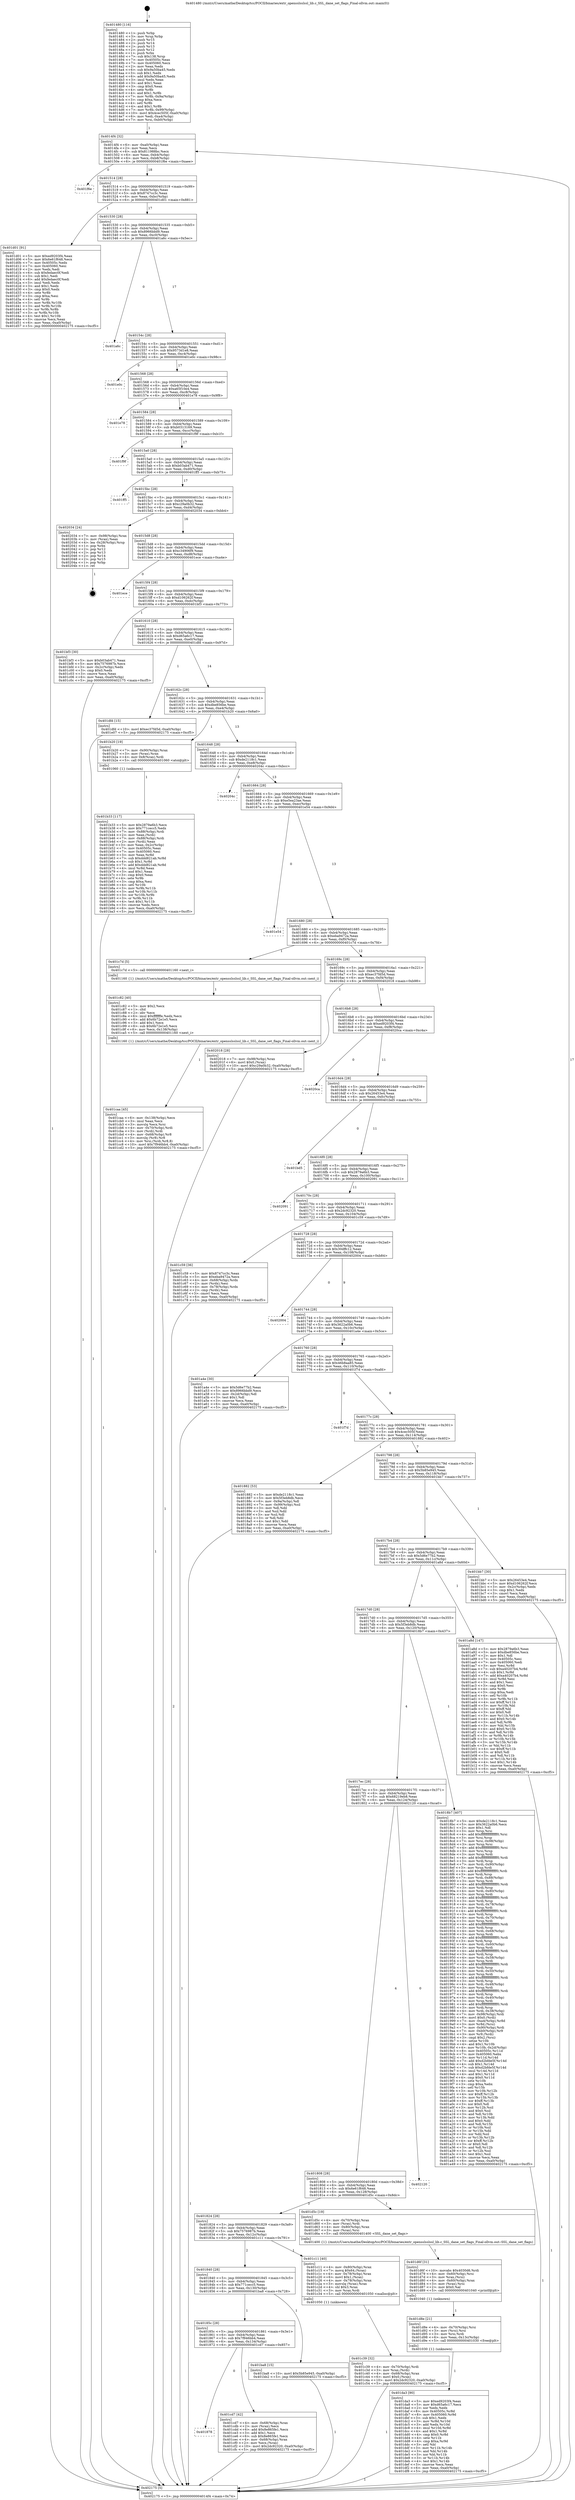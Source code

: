 digraph "0x401480" {
  label = "0x401480 (/mnt/c/Users/mathe/Desktop/tcc/POCII/binaries/extr_opensslsslssl_lib.c_SSL_dane_set_flags_Final-ollvm.out::main(0))"
  labelloc = "t"
  node[shape=record]

  Entry [label="",width=0.3,height=0.3,shape=circle,fillcolor=black,style=filled]
  "0x4014f4" [label="{
     0x4014f4 [32]\l
     | [instrs]\l
     &nbsp;&nbsp;0x4014f4 \<+6\>: mov -0xa0(%rbp),%eax\l
     &nbsp;&nbsp;0x4014fa \<+2\>: mov %eax,%ecx\l
     &nbsp;&nbsp;0x4014fc \<+6\>: sub $0x811988bc,%ecx\l
     &nbsp;&nbsp;0x401502 \<+6\>: mov %eax,-0xb4(%rbp)\l
     &nbsp;&nbsp;0x401508 \<+6\>: mov %ecx,-0xb8(%rbp)\l
     &nbsp;&nbsp;0x40150e \<+6\>: je 0000000000401f6e \<main+0xaee\>\l
  }"]
  "0x401f6e" [label="{
     0x401f6e\l
  }", style=dashed]
  "0x401514" [label="{
     0x401514 [28]\l
     | [instrs]\l
     &nbsp;&nbsp;0x401514 \<+5\>: jmp 0000000000401519 \<main+0x99\>\l
     &nbsp;&nbsp;0x401519 \<+6\>: mov -0xb4(%rbp),%eax\l
     &nbsp;&nbsp;0x40151f \<+5\>: sub $0x8747cc3c,%eax\l
     &nbsp;&nbsp;0x401524 \<+6\>: mov %eax,-0xbc(%rbp)\l
     &nbsp;&nbsp;0x40152a \<+6\>: je 0000000000401d01 \<main+0x881\>\l
  }"]
  Exit [label="",width=0.3,height=0.3,shape=circle,fillcolor=black,style=filled,peripheries=2]
  "0x401d01" [label="{
     0x401d01 [91]\l
     | [instrs]\l
     &nbsp;&nbsp;0x401d01 \<+5\>: mov $0xed9203f4,%eax\l
     &nbsp;&nbsp;0x401d06 \<+5\>: mov $0x6e61f648,%ecx\l
     &nbsp;&nbsp;0x401d0b \<+7\>: mov 0x40505c,%edx\l
     &nbsp;&nbsp;0x401d12 \<+7\>: mov 0x405060,%esi\l
     &nbsp;&nbsp;0x401d19 \<+2\>: mov %edx,%edi\l
     &nbsp;&nbsp;0x401d1b \<+6\>: sub $0xfedaec0f,%edi\l
     &nbsp;&nbsp;0x401d21 \<+3\>: sub $0x1,%edi\l
     &nbsp;&nbsp;0x401d24 \<+6\>: add $0xfedaec0f,%edi\l
     &nbsp;&nbsp;0x401d2a \<+3\>: imul %edi,%edx\l
     &nbsp;&nbsp;0x401d2d \<+3\>: and $0x1,%edx\l
     &nbsp;&nbsp;0x401d30 \<+3\>: cmp $0x0,%edx\l
     &nbsp;&nbsp;0x401d33 \<+4\>: sete %r8b\l
     &nbsp;&nbsp;0x401d37 \<+3\>: cmp $0xa,%esi\l
     &nbsp;&nbsp;0x401d3a \<+4\>: setl %r9b\l
     &nbsp;&nbsp;0x401d3e \<+3\>: mov %r8b,%r10b\l
     &nbsp;&nbsp;0x401d41 \<+3\>: and %r9b,%r10b\l
     &nbsp;&nbsp;0x401d44 \<+3\>: xor %r9b,%r8b\l
     &nbsp;&nbsp;0x401d47 \<+3\>: or %r8b,%r10b\l
     &nbsp;&nbsp;0x401d4a \<+4\>: test $0x1,%r10b\l
     &nbsp;&nbsp;0x401d4e \<+3\>: cmovne %ecx,%eax\l
     &nbsp;&nbsp;0x401d51 \<+6\>: mov %eax,-0xa0(%rbp)\l
     &nbsp;&nbsp;0x401d57 \<+5\>: jmp 0000000000402175 \<main+0xcf5\>\l
  }"]
  "0x401530" [label="{
     0x401530 [28]\l
     | [instrs]\l
     &nbsp;&nbsp;0x401530 \<+5\>: jmp 0000000000401535 \<main+0xb5\>\l
     &nbsp;&nbsp;0x401535 \<+6\>: mov -0xb4(%rbp),%eax\l
     &nbsp;&nbsp;0x40153b \<+5\>: sub $0x8966bbd9,%eax\l
     &nbsp;&nbsp;0x401540 \<+6\>: mov %eax,-0xc0(%rbp)\l
     &nbsp;&nbsp;0x401546 \<+6\>: je 0000000000401a6c \<main+0x5ec\>\l
  }"]
  "0x401da3" [label="{
     0x401da3 [90]\l
     | [instrs]\l
     &nbsp;&nbsp;0x401da3 \<+5\>: mov $0xed9203f4,%eax\l
     &nbsp;&nbsp;0x401da8 \<+5\>: mov $0xd65a6c17,%ecx\l
     &nbsp;&nbsp;0x401dad \<+2\>: xor %edx,%edx\l
     &nbsp;&nbsp;0x401daf \<+8\>: mov 0x40505c,%r8d\l
     &nbsp;&nbsp;0x401db7 \<+8\>: mov 0x405060,%r9d\l
     &nbsp;&nbsp;0x401dbf \<+3\>: sub $0x1,%edx\l
     &nbsp;&nbsp;0x401dc2 \<+3\>: mov %r8d,%r10d\l
     &nbsp;&nbsp;0x401dc5 \<+3\>: add %edx,%r10d\l
     &nbsp;&nbsp;0x401dc8 \<+4\>: imul %r10d,%r8d\l
     &nbsp;&nbsp;0x401dcc \<+4\>: and $0x1,%r8d\l
     &nbsp;&nbsp;0x401dd0 \<+4\>: cmp $0x0,%r8d\l
     &nbsp;&nbsp;0x401dd4 \<+4\>: sete %r11b\l
     &nbsp;&nbsp;0x401dd8 \<+4\>: cmp $0xa,%r9d\l
     &nbsp;&nbsp;0x401ddc \<+3\>: setl %bl\l
     &nbsp;&nbsp;0x401ddf \<+3\>: mov %r11b,%r14b\l
     &nbsp;&nbsp;0x401de2 \<+3\>: and %bl,%r14b\l
     &nbsp;&nbsp;0x401de5 \<+3\>: xor %bl,%r11b\l
     &nbsp;&nbsp;0x401de8 \<+3\>: or %r11b,%r14b\l
     &nbsp;&nbsp;0x401deb \<+4\>: test $0x1,%r14b\l
     &nbsp;&nbsp;0x401def \<+3\>: cmovne %ecx,%eax\l
     &nbsp;&nbsp;0x401df2 \<+6\>: mov %eax,-0xa0(%rbp)\l
     &nbsp;&nbsp;0x401df8 \<+5\>: jmp 0000000000402175 \<main+0xcf5\>\l
  }"]
  "0x401a6c" [label="{
     0x401a6c\l
  }", style=dashed]
  "0x40154c" [label="{
     0x40154c [28]\l
     | [instrs]\l
     &nbsp;&nbsp;0x40154c \<+5\>: jmp 0000000000401551 \<main+0xd1\>\l
     &nbsp;&nbsp;0x401551 \<+6\>: mov -0xb4(%rbp),%eax\l
     &nbsp;&nbsp;0x401557 \<+5\>: sub $0x9573d1e8,%eax\l
     &nbsp;&nbsp;0x40155c \<+6\>: mov %eax,-0xc4(%rbp)\l
     &nbsp;&nbsp;0x401562 \<+6\>: je 0000000000401e0c \<main+0x98c\>\l
  }"]
  "0x401d8e" [label="{
     0x401d8e [21]\l
     | [instrs]\l
     &nbsp;&nbsp;0x401d8e \<+4\>: mov -0x70(%rbp),%rsi\l
     &nbsp;&nbsp;0x401d92 \<+3\>: mov (%rsi),%rsi\l
     &nbsp;&nbsp;0x401d95 \<+3\>: mov %rsi,%rdi\l
     &nbsp;&nbsp;0x401d98 \<+6\>: mov %eax,-0x13c(%rbp)\l
     &nbsp;&nbsp;0x401d9e \<+5\>: call 0000000000401030 \<free@plt\>\l
     | [calls]\l
     &nbsp;&nbsp;0x401030 \{1\} (unknown)\l
  }"]
  "0x401e0c" [label="{
     0x401e0c\l
  }", style=dashed]
  "0x401568" [label="{
     0x401568 [28]\l
     | [instrs]\l
     &nbsp;&nbsp;0x401568 \<+5\>: jmp 000000000040156d \<main+0xed\>\l
     &nbsp;&nbsp;0x40156d \<+6\>: mov -0xb4(%rbp),%eax\l
     &nbsp;&nbsp;0x401573 \<+5\>: sub $0xa65f10e4,%eax\l
     &nbsp;&nbsp;0x401578 \<+6\>: mov %eax,-0xc8(%rbp)\l
     &nbsp;&nbsp;0x40157e \<+6\>: je 0000000000401e78 \<main+0x9f8\>\l
  }"]
  "0x401d6f" [label="{
     0x401d6f [31]\l
     | [instrs]\l
     &nbsp;&nbsp;0x401d6f \<+10\>: movabs $0x4030d6,%rdi\l
     &nbsp;&nbsp;0x401d79 \<+4\>: mov -0x60(%rbp),%rsi\l
     &nbsp;&nbsp;0x401d7d \<+3\>: mov %rax,(%rsi)\l
     &nbsp;&nbsp;0x401d80 \<+4\>: mov -0x60(%rbp),%rax\l
     &nbsp;&nbsp;0x401d84 \<+3\>: mov (%rax),%rsi\l
     &nbsp;&nbsp;0x401d87 \<+2\>: mov $0x0,%al\l
     &nbsp;&nbsp;0x401d89 \<+5\>: call 0000000000401040 \<printf@plt\>\l
     | [calls]\l
     &nbsp;&nbsp;0x401040 \{1\} (unknown)\l
  }"]
  "0x401e78" [label="{
     0x401e78\l
  }", style=dashed]
  "0x401584" [label="{
     0x401584 [28]\l
     | [instrs]\l
     &nbsp;&nbsp;0x401584 \<+5\>: jmp 0000000000401589 \<main+0x109\>\l
     &nbsp;&nbsp;0x401589 \<+6\>: mov -0xb4(%rbp),%eax\l
     &nbsp;&nbsp;0x40158f \<+5\>: sub $0xb0313169,%eax\l
     &nbsp;&nbsp;0x401594 \<+6\>: mov %eax,-0xcc(%rbp)\l
     &nbsp;&nbsp;0x40159a \<+6\>: je 0000000000401f9f \<main+0xb1f\>\l
  }"]
  "0x401878" [label="{
     0x401878\l
  }", style=dashed]
  "0x401f9f" [label="{
     0x401f9f\l
  }", style=dashed]
  "0x4015a0" [label="{
     0x4015a0 [28]\l
     | [instrs]\l
     &nbsp;&nbsp;0x4015a0 \<+5\>: jmp 00000000004015a5 \<main+0x125\>\l
     &nbsp;&nbsp;0x4015a5 \<+6\>: mov -0xb4(%rbp),%eax\l
     &nbsp;&nbsp;0x4015ab \<+5\>: sub $0xb03ab471,%eax\l
     &nbsp;&nbsp;0x4015b0 \<+6\>: mov %eax,-0xd0(%rbp)\l
     &nbsp;&nbsp;0x4015b6 \<+6\>: je 0000000000401ff5 \<main+0xb75\>\l
  }"]
  "0x401cd7" [label="{
     0x401cd7 [42]\l
     | [instrs]\l
     &nbsp;&nbsp;0x401cd7 \<+4\>: mov -0x68(%rbp),%rax\l
     &nbsp;&nbsp;0x401cdb \<+2\>: mov (%rax),%ecx\l
     &nbsp;&nbsp;0x401cdd \<+6\>: add $0x8e865fe1,%ecx\l
     &nbsp;&nbsp;0x401ce3 \<+3\>: add $0x1,%ecx\l
     &nbsp;&nbsp;0x401ce6 \<+6\>: sub $0x8e865fe1,%ecx\l
     &nbsp;&nbsp;0x401cec \<+4\>: mov -0x68(%rbp),%rax\l
     &nbsp;&nbsp;0x401cf0 \<+2\>: mov %ecx,(%rax)\l
     &nbsp;&nbsp;0x401cf2 \<+10\>: movl $0x2dc92320,-0xa0(%rbp)\l
     &nbsp;&nbsp;0x401cfc \<+5\>: jmp 0000000000402175 \<main+0xcf5\>\l
  }"]
  "0x401ff5" [label="{
     0x401ff5\l
  }", style=dashed]
  "0x4015bc" [label="{
     0x4015bc [28]\l
     | [instrs]\l
     &nbsp;&nbsp;0x4015bc \<+5\>: jmp 00000000004015c1 \<main+0x141\>\l
     &nbsp;&nbsp;0x4015c1 \<+6\>: mov -0xb4(%rbp),%eax\l
     &nbsp;&nbsp;0x4015c7 \<+5\>: sub $0xc29a0b32,%eax\l
     &nbsp;&nbsp;0x4015cc \<+6\>: mov %eax,-0xd4(%rbp)\l
     &nbsp;&nbsp;0x4015d2 \<+6\>: je 0000000000402034 \<main+0xbb4\>\l
  }"]
  "0x401caa" [label="{
     0x401caa [45]\l
     | [instrs]\l
     &nbsp;&nbsp;0x401caa \<+6\>: mov -0x138(%rbp),%ecx\l
     &nbsp;&nbsp;0x401cb0 \<+3\>: imul %eax,%ecx\l
     &nbsp;&nbsp;0x401cb3 \<+3\>: movslq %ecx,%rsi\l
     &nbsp;&nbsp;0x401cb6 \<+4\>: mov -0x70(%rbp),%rdi\l
     &nbsp;&nbsp;0x401cba \<+3\>: mov (%rdi),%rdi\l
     &nbsp;&nbsp;0x401cbd \<+4\>: mov -0x68(%rbp),%r8\l
     &nbsp;&nbsp;0x401cc1 \<+3\>: movslq (%r8),%r8\l
     &nbsp;&nbsp;0x401cc4 \<+4\>: mov %rsi,(%rdi,%r8,8)\l
     &nbsp;&nbsp;0x401cc8 \<+10\>: movl $0x7f946bb4,-0xa0(%rbp)\l
     &nbsp;&nbsp;0x401cd2 \<+5\>: jmp 0000000000402175 \<main+0xcf5\>\l
  }"]
  "0x402034" [label="{
     0x402034 [24]\l
     | [instrs]\l
     &nbsp;&nbsp;0x402034 \<+7\>: mov -0x98(%rbp),%rax\l
     &nbsp;&nbsp;0x40203b \<+2\>: mov (%rax),%eax\l
     &nbsp;&nbsp;0x40203d \<+4\>: lea -0x28(%rbp),%rsp\l
     &nbsp;&nbsp;0x402041 \<+1\>: pop %rbx\l
     &nbsp;&nbsp;0x402042 \<+2\>: pop %r12\l
     &nbsp;&nbsp;0x402044 \<+2\>: pop %r13\l
     &nbsp;&nbsp;0x402046 \<+2\>: pop %r14\l
     &nbsp;&nbsp;0x402048 \<+2\>: pop %r15\l
     &nbsp;&nbsp;0x40204a \<+1\>: pop %rbp\l
     &nbsp;&nbsp;0x40204b \<+1\>: ret\l
  }"]
  "0x4015d8" [label="{
     0x4015d8 [28]\l
     | [instrs]\l
     &nbsp;&nbsp;0x4015d8 \<+5\>: jmp 00000000004015dd \<main+0x15d\>\l
     &nbsp;&nbsp;0x4015dd \<+6\>: mov -0xb4(%rbp),%eax\l
     &nbsp;&nbsp;0x4015e3 \<+5\>: sub $0xc34906f9,%eax\l
     &nbsp;&nbsp;0x4015e8 \<+6\>: mov %eax,-0xd8(%rbp)\l
     &nbsp;&nbsp;0x4015ee \<+6\>: je 0000000000401ece \<main+0xa4e\>\l
  }"]
  "0x401c82" [label="{
     0x401c82 [40]\l
     | [instrs]\l
     &nbsp;&nbsp;0x401c82 \<+5\>: mov $0x2,%ecx\l
     &nbsp;&nbsp;0x401c87 \<+1\>: cltd\l
     &nbsp;&nbsp;0x401c88 \<+2\>: idiv %ecx\l
     &nbsp;&nbsp;0x401c8a \<+6\>: imul $0xfffffffe,%edx,%ecx\l
     &nbsp;&nbsp;0x401c90 \<+6\>: add $0x6b72e1e5,%ecx\l
     &nbsp;&nbsp;0x401c96 \<+3\>: add $0x1,%ecx\l
     &nbsp;&nbsp;0x401c99 \<+6\>: sub $0x6b72e1e5,%ecx\l
     &nbsp;&nbsp;0x401c9f \<+6\>: mov %ecx,-0x138(%rbp)\l
     &nbsp;&nbsp;0x401ca5 \<+5\>: call 0000000000401160 \<next_i\>\l
     | [calls]\l
     &nbsp;&nbsp;0x401160 \{1\} (/mnt/c/Users/mathe/Desktop/tcc/POCII/binaries/extr_opensslsslssl_lib.c_SSL_dane_set_flags_Final-ollvm.out::next_i)\l
  }"]
  "0x401ece" [label="{
     0x401ece\l
  }", style=dashed]
  "0x4015f4" [label="{
     0x4015f4 [28]\l
     | [instrs]\l
     &nbsp;&nbsp;0x4015f4 \<+5\>: jmp 00000000004015f9 \<main+0x179\>\l
     &nbsp;&nbsp;0x4015f9 \<+6\>: mov -0xb4(%rbp),%eax\l
     &nbsp;&nbsp;0x4015ff \<+5\>: sub $0xd106262f,%eax\l
     &nbsp;&nbsp;0x401604 \<+6\>: mov %eax,-0xdc(%rbp)\l
     &nbsp;&nbsp;0x40160a \<+6\>: je 0000000000401bf3 \<main+0x773\>\l
  }"]
  "0x401c39" [label="{
     0x401c39 [32]\l
     | [instrs]\l
     &nbsp;&nbsp;0x401c39 \<+4\>: mov -0x70(%rbp),%rdi\l
     &nbsp;&nbsp;0x401c3d \<+3\>: mov %rax,(%rdi)\l
     &nbsp;&nbsp;0x401c40 \<+4\>: mov -0x68(%rbp),%rax\l
     &nbsp;&nbsp;0x401c44 \<+6\>: movl $0x0,(%rax)\l
     &nbsp;&nbsp;0x401c4a \<+10\>: movl $0x2dc92320,-0xa0(%rbp)\l
     &nbsp;&nbsp;0x401c54 \<+5\>: jmp 0000000000402175 \<main+0xcf5\>\l
  }"]
  "0x401bf3" [label="{
     0x401bf3 [30]\l
     | [instrs]\l
     &nbsp;&nbsp;0x401bf3 \<+5\>: mov $0xb03ab471,%eax\l
     &nbsp;&nbsp;0x401bf8 \<+5\>: mov $0x7576987b,%ecx\l
     &nbsp;&nbsp;0x401bfd \<+3\>: mov -0x2c(%rbp),%edx\l
     &nbsp;&nbsp;0x401c00 \<+3\>: cmp $0x0,%edx\l
     &nbsp;&nbsp;0x401c03 \<+3\>: cmove %ecx,%eax\l
     &nbsp;&nbsp;0x401c06 \<+6\>: mov %eax,-0xa0(%rbp)\l
     &nbsp;&nbsp;0x401c0c \<+5\>: jmp 0000000000402175 \<main+0xcf5\>\l
  }"]
  "0x401610" [label="{
     0x401610 [28]\l
     | [instrs]\l
     &nbsp;&nbsp;0x401610 \<+5\>: jmp 0000000000401615 \<main+0x195\>\l
     &nbsp;&nbsp;0x401615 \<+6\>: mov -0xb4(%rbp),%eax\l
     &nbsp;&nbsp;0x40161b \<+5\>: sub $0xd65a6c17,%eax\l
     &nbsp;&nbsp;0x401620 \<+6\>: mov %eax,-0xe0(%rbp)\l
     &nbsp;&nbsp;0x401626 \<+6\>: je 0000000000401dfd \<main+0x97d\>\l
  }"]
  "0x40185c" [label="{
     0x40185c [28]\l
     | [instrs]\l
     &nbsp;&nbsp;0x40185c \<+5\>: jmp 0000000000401861 \<main+0x3e1\>\l
     &nbsp;&nbsp;0x401861 \<+6\>: mov -0xb4(%rbp),%eax\l
     &nbsp;&nbsp;0x401867 \<+5\>: sub $0x7f946bb4,%eax\l
     &nbsp;&nbsp;0x40186c \<+6\>: mov %eax,-0x134(%rbp)\l
     &nbsp;&nbsp;0x401872 \<+6\>: je 0000000000401cd7 \<main+0x857\>\l
  }"]
  "0x401dfd" [label="{
     0x401dfd [15]\l
     | [instrs]\l
     &nbsp;&nbsp;0x401dfd \<+10\>: movl $0xec37fd5d,-0xa0(%rbp)\l
     &nbsp;&nbsp;0x401e07 \<+5\>: jmp 0000000000402175 \<main+0xcf5\>\l
  }"]
  "0x40162c" [label="{
     0x40162c [28]\l
     | [instrs]\l
     &nbsp;&nbsp;0x40162c \<+5\>: jmp 0000000000401631 \<main+0x1b1\>\l
     &nbsp;&nbsp;0x401631 \<+6\>: mov -0xb4(%rbp),%eax\l
     &nbsp;&nbsp;0x401637 \<+5\>: sub $0xdbe856be,%eax\l
     &nbsp;&nbsp;0x40163c \<+6\>: mov %eax,-0xe4(%rbp)\l
     &nbsp;&nbsp;0x401642 \<+6\>: je 0000000000401b20 \<main+0x6a0\>\l
  }"]
  "0x401ba8" [label="{
     0x401ba8 [15]\l
     | [instrs]\l
     &nbsp;&nbsp;0x401ba8 \<+10\>: movl $0x5b85e945,-0xa0(%rbp)\l
     &nbsp;&nbsp;0x401bb2 \<+5\>: jmp 0000000000402175 \<main+0xcf5\>\l
  }"]
  "0x401b20" [label="{
     0x401b20 [19]\l
     | [instrs]\l
     &nbsp;&nbsp;0x401b20 \<+7\>: mov -0x90(%rbp),%rax\l
     &nbsp;&nbsp;0x401b27 \<+3\>: mov (%rax),%rax\l
     &nbsp;&nbsp;0x401b2a \<+4\>: mov 0x8(%rax),%rdi\l
     &nbsp;&nbsp;0x401b2e \<+5\>: call 0000000000401060 \<atoi@plt\>\l
     | [calls]\l
     &nbsp;&nbsp;0x401060 \{1\} (unknown)\l
  }"]
  "0x401648" [label="{
     0x401648 [28]\l
     | [instrs]\l
     &nbsp;&nbsp;0x401648 \<+5\>: jmp 000000000040164d \<main+0x1cd\>\l
     &nbsp;&nbsp;0x40164d \<+6\>: mov -0xb4(%rbp),%eax\l
     &nbsp;&nbsp;0x401653 \<+5\>: sub $0xde2118c1,%eax\l
     &nbsp;&nbsp;0x401658 \<+6\>: mov %eax,-0xe8(%rbp)\l
     &nbsp;&nbsp;0x40165e \<+6\>: je 000000000040204c \<main+0xbcc\>\l
  }"]
  "0x401840" [label="{
     0x401840 [28]\l
     | [instrs]\l
     &nbsp;&nbsp;0x401840 \<+5\>: jmp 0000000000401845 \<main+0x3c5\>\l
     &nbsp;&nbsp;0x401845 \<+6\>: mov -0xb4(%rbp),%eax\l
     &nbsp;&nbsp;0x40184b \<+5\>: sub $0x771cecc5,%eax\l
     &nbsp;&nbsp;0x401850 \<+6\>: mov %eax,-0x130(%rbp)\l
     &nbsp;&nbsp;0x401856 \<+6\>: je 0000000000401ba8 \<main+0x728\>\l
  }"]
  "0x40204c" [label="{
     0x40204c\l
  }", style=dashed]
  "0x401664" [label="{
     0x401664 [28]\l
     | [instrs]\l
     &nbsp;&nbsp;0x401664 \<+5\>: jmp 0000000000401669 \<main+0x1e9\>\l
     &nbsp;&nbsp;0x401669 \<+6\>: mov -0xb4(%rbp),%eax\l
     &nbsp;&nbsp;0x40166f \<+5\>: sub $0xe5ea23ae,%eax\l
     &nbsp;&nbsp;0x401674 \<+6\>: mov %eax,-0xec(%rbp)\l
     &nbsp;&nbsp;0x40167a \<+6\>: je 0000000000401e54 \<main+0x9d4\>\l
  }"]
  "0x401c11" [label="{
     0x401c11 [40]\l
     | [instrs]\l
     &nbsp;&nbsp;0x401c11 \<+4\>: mov -0x80(%rbp),%rax\l
     &nbsp;&nbsp;0x401c15 \<+7\>: movq $0x64,(%rax)\l
     &nbsp;&nbsp;0x401c1c \<+4\>: mov -0x78(%rbp),%rax\l
     &nbsp;&nbsp;0x401c20 \<+6\>: movl $0x1,(%rax)\l
     &nbsp;&nbsp;0x401c26 \<+4\>: mov -0x78(%rbp),%rax\l
     &nbsp;&nbsp;0x401c2a \<+3\>: movslq (%rax),%rax\l
     &nbsp;&nbsp;0x401c2d \<+4\>: shl $0x3,%rax\l
     &nbsp;&nbsp;0x401c31 \<+3\>: mov %rax,%rdi\l
     &nbsp;&nbsp;0x401c34 \<+5\>: call 0000000000401050 \<malloc@plt\>\l
     | [calls]\l
     &nbsp;&nbsp;0x401050 \{1\} (unknown)\l
  }"]
  "0x401e54" [label="{
     0x401e54\l
  }", style=dashed]
  "0x401680" [label="{
     0x401680 [28]\l
     | [instrs]\l
     &nbsp;&nbsp;0x401680 \<+5\>: jmp 0000000000401685 \<main+0x205\>\l
     &nbsp;&nbsp;0x401685 \<+6\>: mov -0xb4(%rbp),%eax\l
     &nbsp;&nbsp;0x40168b \<+5\>: sub $0xeba9472a,%eax\l
     &nbsp;&nbsp;0x401690 \<+6\>: mov %eax,-0xf0(%rbp)\l
     &nbsp;&nbsp;0x401696 \<+6\>: je 0000000000401c7d \<main+0x7fd\>\l
  }"]
  "0x401824" [label="{
     0x401824 [28]\l
     | [instrs]\l
     &nbsp;&nbsp;0x401824 \<+5\>: jmp 0000000000401829 \<main+0x3a9\>\l
     &nbsp;&nbsp;0x401829 \<+6\>: mov -0xb4(%rbp),%eax\l
     &nbsp;&nbsp;0x40182f \<+5\>: sub $0x7576987b,%eax\l
     &nbsp;&nbsp;0x401834 \<+6\>: mov %eax,-0x12c(%rbp)\l
     &nbsp;&nbsp;0x40183a \<+6\>: je 0000000000401c11 \<main+0x791\>\l
  }"]
  "0x401c7d" [label="{
     0x401c7d [5]\l
     | [instrs]\l
     &nbsp;&nbsp;0x401c7d \<+5\>: call 0000000000401160 \<next_i\>\l
     | [calls]\l
     &nbsp;&nbsp;0x401160 \{1\} (/mnt/c/Users/mathe/Desktop/tcc/POCII/binaries/extr_opensslsslssl_lib.c_SSL_dane_set_flags_Final-ollvm.out::next_i)\l
  }"]
  "0x40169c" [label="{
     0x40169c [28]\l
     | [instrs]\l
     &nbsp;&nbsp;0x40169c \<+5\>: jmp 00000000004016a1 \<main+0x221\>\l
     &nbsp;&nbsp;0x4016a1 \<+6\>: mov -0xb4(%rbp),%eax\l
     &nbsp;&nbsp;0x4016a7 \<+5\>: sub $0xec37fd5d,%eax\l
     &nbsp;&nbsp;0x4016ac \<+6\>: mov %eax,-0xf4(%rbp)\l
     &nbsp;&nbsp;0x4016b2 \<+6\>: je 0000000000402018 \<main+0xb98\>\l
  }"]
  "0x401d5c" [label="{
     0x401d5c [19]\l
     | [instrs]\l
     &nbsp;&nbsp;0x401d5c \<+4\>: mov -0x70(%rbp),%rax\l
     &nbsp;&nbsp;0x401d60 \<+3\>: mov (%rax),%rdi\l
     &nbsp;&nbsp;0x401d63 \<+4\>: mov -0x80(%rbp),%rax\l
     &nbsp;&nbsp;0x401d67 \<+3\>: mov (%rax),%rsi\l
     &nbsp;&nbsp;0x401d6a \<+5\>: call 0000000000401400 \<SSL_dane_set_flags\>\l
     | [calls]\l
     &nbsp;&nbsp;0x401400 \{1\} (/mnt/c/Users/mathe/Desktop/tcc/POCII/binaries/extr_opensslsslssl_lib.c_SSL_dane_set_flags_Final-ollvm.out::SSL_dane_set_flags)\l
  }"]
  "0x402018" [label="{
     0x402018 [28]\l
     | [instrs]\l
     &nbsp;&nbsp;0x402018 \<+7\>: mov -0x98(%rbp),%rax\l
     &nbsp;&nbsp;0x40201f \<+6\>: movl $0x0,(%rax)\l
     &nbsp;&nbsp;0x402025 \<+10\>: movl $0xc29a0b32,-0xa0(%rbp)\l
     &nbsp;&nbsp;0x40202f \<+5\>: jmp 0000000000402175 \<main+0xcf5\>\l
  }"]
  "0x4016b8" [label="{
     0x4016b8 [28]\l
     | [instrs]\l
     &nbsp;&nbsp;0x4016b8 \<+5\>: jmp 00000000004016bd \<main+0x23d\>\l
     &nbsp;&nbsp;0x4016bd \<+6\>: mov -0xb4(%rbp),%eax\l
     &nbsp;&nbsp;0x4016c3 \<+5\>: sub $0xed9203f4,%eax\l
     &nbsp;&nbsp;0x4016c8 \<+6\>: mov %eax,-0xf8(%rbp)\l
     &nbsp;&nbsp;0x4016ce \<+6\>: je 00000000004020ca \<main+0xc4a\>\l
  }"]
  "0x401808" [label="{
     0x401808 [28]\l
     | [instrs]\l
     &nbsp;&nbsp;0x401808 \<+5\>: jmp 000000000040180d \<main+0x38d\>\l
     &nbsp;&nbsp;0x40180d \<+6\>: mov -0xb4(%rbp),%eax\l
     &nbsp;&nbsp;0x401813 \<+5\>: sub $0x6e61f648,%eax\l
     &nbsp;&nbsp;0x401818 \<+6\>: mov %eax,-0x128(%rbp)\l
     &nbsp;&nbsp;0x40181e \<+6\>: je 0000000000401d5c \<main+0x8dc\>\l
  }"]
  "0x4020ca" [label="{
     0x4020ca\l
  }", style=dashed]
  "0x4016d4" [label="{
     0x4016d4 [28]\l
     | [instrs]\l
     &nbsp;&nbsp;0x4016d4 \<+5\>: jmp 00000000004016d9 \<main+0x259\>\l
     &nbsp;&nbsp;0x4016d9 \<+6\>: mov -0xb4(%rbp),%eax\l
     &nbsp;&nbsp;0x4016df \<+5\>: sub $0x26453e4,%eax\l
     &nbsp;&nbsp;0x4016e4 \<+6\>: mov %eax,-0xfc(%rbp)\l
     &nbsp;&nbsp;0x4016ea \<+6\>: je 0000000000401bd5 \<main+0x755\>\l
  }"]
  "0x402120" [label="{
     0x402120\l
  }", style=dashed]
  "0x401bd5" [label="{
     0x401bd5\l
  }", style=dashed]
  "0x4016f0" [label="{
     0x4016f0 [28]\l
     | [instrs]\l
     &nbsp;&nbsp;0x4016f0 \<+5\>: jmp 00000000004016f5 \<main+0x275\>\l
     &nbsp;&nbsp;0x4016f5 \<+6\>: mov -0xb4(%rbp),%eax\l
     &nbsp;&nbsp;0x4016fb \<+5\>: sub $0x2879a6b3,%eax\l
     &nbsp;&nbsp;0x401700 \<+6\>: mov %eax,-0x100(%rbp)\l
     &nbsp;&nbsp;0x401706 \<+6\>: je 0000000000402091 \<main+0xc11\>\l
  }"]
  "0x401b33" [label="{
     0x401b33 [117]\l
     | [instrs]\l
     &nbsp;&nbsp;0x401b33 \<+5\>: mov $0x2879a6b3,%ecx\l
     &nbsp;&nbsp;0x401b38 \<+5\>: mov $0x771cecc5,%edx\l
     &nbsp;&nbsp;0x401b3d \<+7\>: mov -0x88(%rbp),%rdi\l
     &nbsp;&nbsp;0x401b44 \<+2\>: mov %eax,(%rdi)\l
     &nbsp;&nbsp;0x401b46 \<+7\>: mov -0x88(%rbp),%rdi\l
     &nbsp;&nbsp;0x401b4d \<+2\>: mov (%rdi),%eax\l
     &nbsp;&nbsp;0x401b4f \<+3\>: mov %eax,-0x2c(%rbp)\l
     &nbsp;&nbsp;0x401b52 \<+7\>: mov 0x40505c,%eax\l
     &nbsp;&nbsp;0x401b59 \<+7\>: mov 0x405060,%esi\l
     &nbsp;&nbsp;0x401b60 \<+3\>: mov %eax,%r8d\l
     &nbsp;&nbsp;0x401b63 \<+7\>: sub $0xddd821ab,%r8d\l
     &nbsp;&nbsp;0x401b6a \<+4\>: sub $0x1,%r8d\l
     &nbsp;&nbsp;0x401b6e \<+7\>: add $0xddd821ab,%r8d\l
     &nbsp;&nbsp;0x401b75 \<+4\>: imul %r8d,%eax\l
     &nbsp;&nbsp;0x401b79 \<+3\>: and $0x1,%eax\l
     &nbsp;&nbsp;0x401b7c \<+3\>: cmp $0x0,%eax\l
     &nbsp;&nbsp;0x401b7f \<+4\>: sete %r9b\l
     &nbsp;&nbsp;0x401b83 \<+3\>: cmp $0xa,%esi\l
     &nbsp;&nbsp;0x401b86 \<+4\>: setl %r10b\l
     &nbsp;&nbsp;0x401b8a \<+3\>: mov %r9b,%r11b\l
     &nbsp;&nbsp;0x401b8d \<+3\>: and %r10b,%r11b\l
     &nbsp;&nbsp;0x401b90 \<+3\>: xor %r10b,%r9b\l
     &nbsp;&nbsp;0x401b93 \<+3\>: or %r9b,%r11b\l
     &nbsp;&nbsp;0x401b96 \<+4\>: test $0x1,%r11b\l
     &nbsp;&nbsp;0x401b9a \<+3\>: cmovne %edx,%ecx\l
     &nbsp;&nbsp;0x401b9d \<+6\>: mov %ecx,-0xa0(%rbp)\l
     &nbsp;&nbsp;0x401ba3 \<+5\>: jmp 0000000000402175 \<main+0xcf5\>\l
  }"]
  "0x402091" [label="{
     0x402091\l
  }", style=dashed]
  "0x40170c" [label="{
     0x40170c [28]\l
     | [instrs]\l
     &nbsp;&nbsp;0x40170c \<+5\>: jmp 0000000000401711 \<main+0x291\>\l
     &nbsp;&nbsp;0x401711 \<+6\>: mov -0xb4(%rbp),%eax\l
     &nbsp;&nbsp;0x401717 \<+5\>: sub $0x2dc92320,%eax\l
     &nbsp;&nbsp;0x40171c \<+6\>: mov %eax,-0x104(%rbp)\l
     &nbsp;&nbsp;0x401722 \<+6\>: je 0000000000401c59 \<main+0x7d9\>\l
  }"]
  "0x4017ec" [label="{
     0x4017ec [28]\l
     | [instrs]\l
     &nbsp;&nbsp;0x4017ec \<+5\>: jmp 00000000004017f1 \<main+0x371\>\l
     &nbsp;&nbsp;0x4017f1 \<+6\>: mov -0xb4(%rbp),%eax\l
     &nbsp;&nbsp;0x4017f7 \<+5\>: sub $0x68219eb8,%eax\l
     &nbsp;&nbsp;0x4017fc \<+6\>: mov %eax,-0x124(%rbp)\l
     &nbsp;&nbsp;0x401802 \<+6\>: je 0000000000402120 \<main+0xca0\>\l
  }"]
  "0x401c59" [label="{
     0x401c59 [36]\l
     | [instrs]\l
     &nbsp;&nbsp;0x401c59 \<+5\>: mov $0x8747cc3c,%eax\l
     &nbsp;&nbsp;0x401c5e \<+5\>: mov $0xeba9472a,%ecx\l
     &nbsp;&nbsp;0x401c63 \<+4\>: mov -0x68(%rbp),%rdx\l
     &nbsp;&nbsp;0x401c67 \<+2\>: mov (%rdx),%esi\l
     &nbsp;&nbsp;0x401c69 \<+4\>: mov -0x78(%rbp),%rdx\l
     &nbsp;&nbsp;0x401c6d \<+2\>: cmp (%rdx),%esi\l
     &nbsp;&nbsp;0x401c6f \<+3\>: cmovl %ecx,%eax\l
     &nbsp;&nbsp;0x401c72 \<+6\>: mov %eax,-0xa0(%rbp)\l
     &nbsp;&nbsp;0x401c78 \<+5\>: jmp 0000000000402175 \<main+0xcf5\>\l
  }"]
  "0x401728" [label="{
     0x401728 [28]\l
     | [instrs]\l
     &nbsp;&nbsp;0x401728 \<+5\>: jmp 000000000040172d \<main+0x2ad\>\l
     &nbsp;&nbsp;0x40172d \<+6\>: mov -0xb4(%rbp),%eax\l
     &nbsp;&nbsp;0x401733 \<+5\>: sub $0x30dffc12,%eax\l
     &nbsp;&nbsp;0x401738 \<+6\>: mov %eax,-0x108(%rbp)\l
     &nbsp;&nbsp;0x40173e \<+6\>: je 0000000000402004 \<main+0xb84\>\l
  }"]
  "0x4018b7" [label="{
     0x4018b7 [407]\l
     | [instrs]\l
     &nbsp;&nbsp;0x4018b7 \<+5\>: mov $0xde2118c1,%eax\l
     &nbsp;&nbsp;0x4018bc \<+5\>: mov $0x3622a0b6,%ecx\l
     &nbsp;&nbsp;0x4018c1 \<+2\>: mov $0x1,%dl\l
     &nbsp;&nbsp;0x4018c3 \<+3\>: mov %rsp,%rsi\l
     &nbsp;&nbsp;0x4018c6 \<+4\>: add $0xfffffffffffffff0,%rsi\l
     &nbsp;&nbsp;0x4018ca \<+3\>: mov %rsi,%rsp\l
     &nbsp;&nbsp;0x4018cd \<+7\>: mov %rsi,-0x98(%rbp)\l
     &nbsp;&nbsp;0x4018d4 \<+3\>: mov %rsp,%rsi\l
     &nbsp;&nbsp;0x4018d7 \<+4\>: add $0xfffffffffffffff0,%rsi\l
     &nbsp;&nbsp;0x4018db \<+3\>: mov %rsi,%rsp\l
     &nbsp;&nbsp;0x4018de \<+3\>: mov %rsp,%rdi\l
     &nbsp;&nbsp;0x4018e1 \<+4\>: add $0xfffffffffffffff0,%rdi\l
     &nbsp;&nbsp;0x4018e5 \<+3\>: mov %rdi,%rsp\l
     &nbsp;&nbsp;0x4018e8 \<+7\>: mov %rdi,-0x90(%rbp)\l
     &nbsp;&nbsp;0x4018ef \<+3\>: mov %rsp,%rdi\l
     &nbsp;&nbsp;0x4018f2 \<+4\>: add $0xfffffffffffffff0,%rdi\l
     &nbsp;&nbsp;0x4018f6 \<+3\>: mov %rdi,%rsp\l
     &nbsp;&nbsp;0x4018f9 \<+7\>: mov %rdi,-0x88(%rbp)\l
     &nbsp;&nbsp;0x401900 \<+3\>: mov %rsp,%rdi\l
     &nbsp;&nbsp;0x401903 \<+4\>: add $0xfffffffffffffff0,%rdi\l
     &nbsp;&nbsp;0x401907 \<+3\>: mov %rdi,%rsp\l
     &nbsp;&nbsp;0x40190a \<+4\>: mov %rdi,-0x80(%rbp)\l
     &nbsp;&nbsp;0x40190e \<+3\>: mov %rsp,%rdi\l
     &nbsp;&nbsp;0x401911 \<+4\>: add $0xfffffffffffffff0,%rdi\l
     &nbsp;&nbsp;0x401915 \<+3\>: mov %rdi,%rsp\l
     &nbsp;&nbsp;0x401918 \<+4\>: mov %rdi,-0x78(%rbp)\l
     &nbsp;&nbsp;0x40191c \<+3\>: mov %rsp,%rdi\l
     &nbsp;&nbsp;0x40191f \<+4\>: add $0xfffffffffffffff0,%rdi\l
     &nbsp;&nbsp;0x401923 \<+3\>: mov %rdi,%rsp\l
     &nbsp;&nbsp;0x401926 \<+4\>: mov %rdi,-0x70(%rbp)\l
     &nbsp;&nbsp;0x40192a \<+3\>: mov %rsp,%rdi\l
     &nbsp;&nbsp;0x40192d \<+4\>: add $0xfffffffffffffff0,%rdi\l
     &nbsp;&nbsp;0x401931 \<+3\>: mov %rdi,%rsp\l
     &nbsp;&nbsp;0x401934 \<+4\>: mov %rdi,-0x68(%rbp)\l
     &nbsp;&nbsp;0x401938 \<+3\>: mov %rsp,%rdi\l
     &nbsp;&nbsp;0x40193b \<+4\>: add $0xfffffffffffffff0,%rdi\l
     &nbsp;&nbsp;0x40193f \<+3\>: mov %rdi,%rsp\l
     &nbsp;&nbsp;0x401942 \<+4\>: mov %rdi,-0x60(%rbp)\l
     &nbsp;&nbsp;0x401946 \<+3\>: mov %rsp,%rdi\l
     &nbsp;&nbsp;0x401949 \<+4\>: add $0xfffffffffffffff0,%rdi\l
     &nbsp;&nbsp;0x40194d \<+3\>: mov %rdi,%rsp\l
     &nbsp;&nbsp;0x401950 \<+4\>: mov %rdi,-0x58(%rbp)\l
     &nbsp;&nbsp;0x401954 \<+3\>: mov %rsp,%rdi\l
     &nbsp;&nbsp;0x401957 \<+4\>: add $0xfffffffffffffff0,%rdi\l
     &nbsp;&nbsp;0x40195b \<+3\>: mov %rdi,%rsp\l
     &nbsp;&nbsp;0x40195e \<+4\>: mov %rdi,-0x50(%rbp)\l
     &nbsp;&nbsp;0x401962 \<+3\>: mov %rsp,%rdi\l
     &nbsp;&nbsp;0x401965 \<+4\>: add $0xfffffffffffffff0,%rdi\l
     &nbsp;&nbsp;0x401969 \<+3\>: mov %rdi,%rsp\l
     &nbsp;&nbsp;0x40196c \<+4\>: mov %rdi,-0x48(%rbp)\l
     &nbsp;&nbsp;0x401970 \<+3\>: mov %rsp,%rdi\l
     &nbsp;&nbsp;0x401973 \<+4\>: add $0xfffffffffffffff0,%rdi\l
     &nbsp;&nbsp;0x401977 \<+3\>: mov %rdi,%rsp\l
     &nbsp;&nbsp;0x40197a \<+4\>: mov %rdi,-0x40(%rbp)\l
     &nbsp;&nbsp;0x40197e \<+3\>: mov %rsp,%rdi\l
     &nbsp;&nbsp;0x401981 \<+4\>: add $0xfffffffffffffff0,%rdi\l
     &nbsp;&nbsp;0x401985 \<+3\>: mov %rdi,%rsp\l
     &nbsp;&nbsp;0x401988 \<+4\>: mov %rdi,-0x38(%rbp)\l
     &nbsp;&nbsp;0x40198c \<+7\>: mov -0x98(%rbp),%rdi\l
     &nbsp;&nbsp;0x401993 \<+6\>: movl $0x0,(%rdi)\l
     &nbsp;&nbsp;0x401999 \<+7\>: mov -0xa4(%rbp),%r8d\l
     &nbsp;&nbsp;0x4019a0 \<+3\>: mov %r8d,(%rsi)\l
     &nbsp;&nbsp;0x4019a3 \<+7\>: mov -0x90(%rbp),%rdi\l
     &nbsp;&nbsp;0x4019aa \<+7\>: mov -0xb0(%rbp),%r9\l
     &nbsp;&nbsp;0x4019b1 \<+3\>: mov %r9,(%rdi)\l
     &nbsp;&nbsp;0x4019b4 \<+3\>: cmpl $0x2,(%rsi)\l
     &nbsp;&nbsp;0x4019b7 \<+4\>: setne %r10b\l
     &nbsp;&nbsp;0x4019bb \<+4\>: and $0x1,%r10b\l
     &nbsp;&nbsp;0x4019bf \<+4\>: mov %r10b,-0x2d(%rbp)\l
     &nbsp;&nbsp;0x4019c3 \<+8\>: mov 0x40505c,%r11d\l
     &nbsp;&nbsp;0x4019cb \<+7\>: mov 0x405060,%ebx\l
     &nbsp;&nbsp;0x4019d2 \<+3\>: mov %r11d,%r14d\l
     &nbsp;&nbsp;0x4019d5 \<+7\>: add $0xd2bfde5f,%r14d\l
     &nbsp;&nbsp;0x4019dc \<+4\>: sub $0x1,%r14d\l
     &nbsp;&nbsp;0x4019e0 \<+7\>: sub $0xd2bfde5f,%r14d\l
     &nbsp;&nbsp;0x4019e7 \<+4\>: imul %r14d,%r11d\l
     &nbsp;&nbsp;0x4019eb \<+4\>: and $0x1,%r11d\l
     &nbsp;&nbsp;0x4019ef \<+4\>: cmp $0x0,%r11d\l
     &nbsp;&nbsp;0x4019f3 \<+4\>: sete %r10b\l
     &nbsp;&nbsp;0x4019f7 \<+3\>: cmp $0xa,%ebx\l
     &nbsp;&nbsp;0x4019fa \<+4\>: setl %r15b\l
     &nbsp;&nbsp;0x4019fe \<+3\>: mov %r10b,%r12b\l
     &nbsp;&nbsp;0x401a01 \<+4\>: xor $0xff,%r12b\l
     &nbsp;&nbsp;0x401a05 \<+3\>: mov %r15b,%r13b\l
     &nbsp;&nbsp;0x401a08 \<+4\>: xor $0xff,%r13b\l
     &nbsp;&nbsp;0x401a0c \<+3\>: xor $0x0,%dl\l
     &nbsp;&nbsp;0x401a0f \<+3\>: mov %r12b,%sil\l
     &nbsp;&nbsp;0x401a12 \<+4\>: and $0x0,%sil\l
     &nbsp;&nbsp;0x401a16 \<+3\>: and %dl,%r10b\l
     &nbsp;&nbsp;0x401a19 \<+3\>: mov %r13b,%dil\l
     &nbsp;&nbsp;0x401a1c \<+4\>: and $0x0,%dil\l
     &nbsp;&nbsp;0x401a20 \<+3\>: and %dl,%r15b\l
     &nbsp;&nbsp;0x401a23 \<+3\>: or %r10b,%sil\l
     &nbsp;&nbsp;0x401a26 \<+3\>: or %r15b,%dil\l
     &nbsp;&nbsp;0x401a29 \<+3\>: xor %dil,%sil\l
     &nbsp;&nbsp;0x401a2c \<+3\>: or %r13b,%r12b\l
     &nbsp;&nbsp;0x401a2f \<+4\>: xor $0xff,%r12b\l
     &nbsp;&nbsp;0x401a33 \<+3\>: or $0x0,%dl\l
     &nbsp;&nbsp;0x401a36 \<+3\>: and %dl,%r12b\l
     &nbsp;&nbsp;0x401a39 \<+3\>: or %r12b,%sil\l
     &nbsp;&nbsp;0x401a3c \<+4\>: test $0x1,%sil\l
     &nbsp;&nbsp;0x401a40 \<+3\>: cmovne %ecx,%eax\l
     &nbsp;&nbsp;0x401a43 \<+6\>: mov %eax,-0xa0(%rbp)\l
     &nbsp;&nbsp;0x401a49 \<+5\>: jmp 0000000000402175 \<main+0xcf5\>\l
  }"]
  "0x402004" [label="{
     0x402004\l
  }", style=dashed]
  "0x401744" [label="{
     0x401744 [28]\l
     | [instrs]\l
     &nbsp;&nbsp;0x401744 \<+5\>: jmp 0000000000401749 \<main+0x2c9\>\l
     &nbsp;&nbsp;0x401749 \<+6\>: mov -0xb4(%rbp),%eax\l
     &nbsp;&nbsp;0x40174f \<+5\>: sub $0x3622a0b6,%eax\l
     &nbsp;&nbsp;0x401754 \<+6\>: mov %eax,-0x10c(%rbp)\l
     &nbsp;&nbsp;0x40175a \<+6\>: je 0000000000401a4e \<main+0x5ce\>\l
  }"]
  "0x4017d0" [label="{
     0x4017d0 [28]\l
     | [instrs]\l
     &nbsp;&nbsp;0x4017d0 \<+5\>: jmp 00000000004017d5 \<main+0x355\>\l
     &nbsp;&nbsp;0x4017d5 \<+6\>: mov -0xb4(%rbp),%eax\l
     &nbsp;&nbsp;0x4017db \<+5\>: sub $0x5f3eb8db,%eax\l
     &nbsp;&nbsp;0x4017e0 \<+6\>: mov %eax,-0x120(%rbp)\l
     &nbsp;&nbsp;0x4017e6 \<+6\>: je 00000000004018b7 \<main+0x437\>\l
  }"]
  "0x401a4e" [label="{
     0x401a4e [30]\l
     | [instrs]\l
     &nbsp;&nbsp;0x401a4e \<+5\>: mov $0x5d6e77b2,%eax\l
     &nbsp;&nbsp;0x401a53 \<+5\>: mov $0x8966bbd9,%ecx\l
     &nbsp;&nbsp;0x401a58 \<+3\>: mov -0x2d(%rbp),%dl\l
     &nbsp;&nbsp;0x401a5b \<+3\>: test $0x1,%dl\l
     &nbsp;&nbsp;0x401a5e \<+3\>: cmovne %ecx,%eax\l
     &nbsp;&nbsp;0x401a61 \<+6\>: mov %eax,-0xa0(%rbp)\l
     &nbsp;&nbsp;0x401a67 \<+5\>: jmp 0000000000402175 \<main+0xcf5\>\l
  }"]
  "0x401760" [label="{
     0x401760 [28]\l
     | [instrs]\l
     &nbsp;&nbsp;0x401760 \<+5\>: jmp 0000000000401765 \<main+0x2e5\>\l
     &nbsp;&nbsp;0x401765 \<+6\>: mov -0xb4(%rbp),%eax\l
     &nbsp;&nbsp;0x40176b \<+5\>: sub $0x46b8aa85,%eax\l
     &nbsp;&nbsp;0x401770 \<+6\>: mov %eax,-0x110(%rbp)\l
     &nbsp;&nbsp;0x401776 \<+6\>: je 0000000000401f7d \<main+0xafd\>\l
  }"]
  "0x401a8d" [label="{
     0x401a8d [147]\l
     | [instrs]\l
     &nbsp;&nbsp;0x401a8d \<+5\>: mov $0x2879a6b3,%eax\l
     &nbsp;&nbsp;0x401a92 \<+5\>: mov $0xdbe856be,%ecx\l
     &nbsp;&nbsp;0x401a97 \<+2\>: mov $0x1,%dl\l
     &nbsp;&nbsp;0x401a99 \<+7\>: mov 0x40505c,%esi\l
     &nbsp;&nbsp;0x401aa0 \<+7\>: mov 0x405060,%edi\l
     &nbsp;&nbsp;0x401aa7 \<+3\>: mov %esi,%r8d\l
     &nbsp;&nbsp;0x401aaa \<+7\>: sub $0xa40207b4,%r8d\l
     &nbsp;&nbsp;0x401ab1 \<+4\>: sub $0x1,%r8d\l
     &nbsp;&nbsp;0x401ab5 \<+7\>: add $0xa40207b4,%r8d\l
     &nbsp;&nbsp;0x401abc \<+4\>: imul %r8d,%esi\l
     &nbsp;&nbsp;0x401ac0 \<+3\>: and $0x1,%esi\l
     &nbsp;&nbsp;0x401ac3 \<+3\>: cmp $0x0,%esi\l
     &nbsp;&nbsp;0x401ac6 \<+4\>: sete %r9b\l
     &nbsp;&nbsp;0x401aca \<+3\>: cmp $0xa,%edi\l
     &nbsp;&nbsp;0x401acd \<+4\>: setl %r10b\l
     &nbsp;&nbsp;0x401ad1 \<+3\>: mov %r9b,%r11b\l
     &nbsp;&nbsp;0x401ad4 \<+4\>: xor $0xff,%r11b\l
     &nbsp;&nbsp;0x401ad8 \<+3\>: mov %r10b,%bl\l
     &nbsp;&nbsp;0x401adb \<+3\>: xor $0xff,%bl\l
     &nbsp;&nbsp;0x401ade \<+3\>: xor $0x0,%dl\l
     &nbsp;&nbsp;0x401ae1 \<+3\>: mov %r11b,%r14b\l
     &nbsp;&nbsp;0x401ae4 \<+4\>: and $0x0,%r14b\l
     &nbsp;&nbsp;0x401ae8 \<+3\>: and %dl,%r9b\l
     &nbsp;&nbsp;0x401aeb \<+3\>: mov %bl,%r15b\l
     &nbsp;&nbsp;0x401aee \<+4\>: and $0x0,%r15b\l
     &nbsp;&nbsp;0x401af2 \<+3\>: and %dl,%r10b\l
     &nbsp;&nbsp;0x401af5 \<+3\>: or %r9b,%r14b\l
     &nbsp;&nbsp;0x401af8 \<+3\>: or %r10b,%r15b\l
     &nbsp;&nbsp;0x401afb \<+3\>: xor %r15b,%r14b\l
     &nbsp;&nbsp;0x401afe \<+3\>: or %bl,%r11b\l
     &nbsp;&nbsp;0x401b01 \<+4\>: xor $0xff,%r11b\l
     &nbsp;&nbsp;0x401b05 \<+3\>: or $0x0,%dl\l
     &nbsp;&nbsp;0x401b08 \<+3\>: and %dl,%r11b\l
     &nbsp;&nbsp;0x401b0b \<+3\>: or %r11b,%r14b\l
     &nbsp;&nbsp;0x401b0e \<+4\>: test $0x1,%r14b\l
     &nbsp;&nbsp;0x401b12 \<+3\>: cmovne %ecx,%eax\l
     &nbsp;&nbsp;0x401b15 \<+6\>: mov %eax,-0xa0(%rbp)\l
     &nbsp;&nbsp;0x401b1b \<+5\>: jmp 0000000000402175 \<main+0xcf5\>\l
  }"]
  "0x401f7d" [label="{
     0x401f7d\l
  }", style=dashed]
  "0x40177c" [label="{
     0x40177c [28]\l
     | [instrs]\l
     &nbsp;&nbsp;0x40177c \<+5\>: jmp 0000000000401781 \<main+0x301\>\l
     &nbsp;&nbsp;0x401781 \<+6\>: mov -0xb4(%rbp),%eax\l
     &nbsp;&nbsp;0x401787 \<+5\>: sub $0x4cec505f,%eax\l
     &nbsp;&nbsp;0x40178c \<+6\>: mov %eax,-0x114(%rbp)\l
     &nbsp;&nbsp;0x401792 \<+6\>: je 0000000000401882 \<main+0x402\>\l
  }"]
  "0x4017b4" [label="{
     0x4017b4 [28]\l
     | [instrs]\l
     &nbsp;&nbsp;0x4017b4 \<+5\>: jmp 00000000004017b9 \<main+0x339\>\l
     &nbsp;&nbsp;0x4017b9 \<+6\>: mov -0xb4(%rbp),%eax\l
     &nbsp;&nbsp;0x4017bf \<+5\>: sub $0x5d6e77b2,%eax\l
     &nbsp;&nbsp;0x4017c4 \<+6\>: mov %eax,-0x11c(%rbp)\l
     &nbsp;&nbsp;0x4017ca \<+6\>: je 0000000000401a8d \<main+0x60d\>\l
  }"]
  "0x401882" [label="{
     0x401882 [53]\l
     | [instrs]\l
     &nbsp;&nbsp;0x401882 \<+5\>: mov $0xde2118c1,%eax\l
     &nbsp;&nbsp;0x401887 \<+5\>: mov $0x5f3eb8db,%ecx\l
     &nbsp;&nbsp;0x40188c \<+6\>: mov -0x9a(%rbp),%dl\l
     &nbsp;&nbsp;0x401892 \<+7\>: mov -0x99(%rbp),%sil\l
     &nbsp;&nbsp;0x401899 \<+3\>: mov %dl,%dil\l
     &nbsp;&nbsp;0x40189c \<+3\>: and %sil,%dil\l
     &nbsp;&nbsp;0x40189f \<+3\>: xor %sil,%dl\l
     &nbsp;&nbsp;0x4018a2 \<+3\>: or %dl,%dil\l
     &nbsp;&nbsp;0x4018a5 \<+4\>: test $0x1,%dil\l
     &nbsp;&nbsp;0x4018a9 \<+3\>: cmovne %ecx,%eax\l
     &nbsp;&nbsp;0x4018ac \<+6\>: mov %eax,-0xa0(%rbp)\l
     &nbsp;&nbsp;0x4018b2 \<+5\>: jmp 0000000000402175 \<main+0xcf5\>\l
  }"]
  "0x401798" [label="{
     0x401798 [28]\l
     | [instrs]\l
     &nbsp;&nbsp;0x401798 \<+5\>: jmp 000000000040179d \<main+0x31d\>\l
     &nbsp;&nbsp;0x40179d \<+6\>: mov -0xb4(%rbp),%eax\l
     &nbsp;&nbsp;0x4017a3 \<+5\>: sub $0x5b85e945,%eax\l
     &nbsp;&nbsp;0x4017a8 \<+6\>: mov %eax,-0x118(%rbp)\l
     &nbsp;&nbsp;0x4017ae \<+6\>: je 0000000000401bb7 \<main+0x737\>\l
  }"]
  "0x402175" [label="{
     0x402175 [5]\l
     | [instrs]\l
     &nbsp;&nbsp;0x402175 \<+5\>: jmp 00000000004014f4 \<main+0x74\>\l
  }"]
  "0x401480" [label="{
     0x401480 [116]\l
     | [instrs]\l
     &nbsp;&nbsp;0x401480 \<+1\>: push %rbp\l
     &nbsp;&nbsp;0x401481 \<+3\>: mov %rsp,%rbp\l
     &nbsp;&nbsp;0x401484 \<+2\>: push %r15\l
     &nbsp;&nbsp;0x401486 \<+2\>: push %r14\l
     &nbsp;&nbsp;0x401488 \<+2\>: push %r13\l
     &nbsp;&nbsp;0x40148a \<+2\>: push %r12\l
     &nbsp;&nbsp;0x40148c \<+1\>: push %rbx\l
     &nbsp;&nbsp;0x40148d \<+7\>: sub $0x138,%rsp\l
     &nbsp;&nbsp;0x401494 \<+7\>: mov 0x40505c,%eax\l
     &nbsp;&nbsp;0x40149b \<+7\>: mov 0x405060,%ecx\l
     &nbsp;&nbsp;0x4014a2 \<+2\>: mov %eax,%edx\l
     &nbsp;&nbsp;0x4014a4 \<+6\>: sub $0x9a50ba45,%edx\l
     &nbsp;&nbsp;0x4014aa \<+3\>: sub $0x1,%edx\l
     &nbsp;&nbsp;0x4014ad \<+6\>: add $0x9a50ba45,%edx\l
     &nbsp;&nbsp;0x4014b3 \<+3\>: imul %edx,%eax\l
     &nbsp;&nbsp;0x4014b6 \<+3\>: and $0x1,%eax\l
     &nbsp;&nbsp;0x4014b9 \<+3\>: cmp $0x0,%eax\l
     &nbsp;&nbsp;0x4014bc \<+4\>: sete %r8b\l
     &nbsp;&nbsp;0x4014c0 \<+4\>: and $0x1,%r8b\l
     &nbsp;&nbsp;0x4014c4 \<+7\>: mov %r8b,-0x9a(%rbp)\l
     &nbsp;&nbsp;0x4014cb \<+3\>: cmp $0xa,%ecx\l
     &nbsp;&nbsp;0x4014ce \<+4\>: setl %r8b\l
     &nbsp;&nbsp;0x4014d2 \<+4\>: and $0x1,%r8b\l
     &nbsp;&nbsp;0x4014d6 \<+7\>: mov %r8b,-0x99(%rbp)\l
     &nbsp;&nbsp;0x4014dd \<+10\>: movl $0x4cec505f,-0xa0(%rbp)\l
     &nbsp;&nbsp;0x4014e7 \<+6\>: mov %edi,-0xa4(%rbp)\l
     &nbsp;&nbsp;0x4014ed \<+7\>: mov %rsi,-0xb0(%rbp)\l
  }"]
  "0x401bb7" [label="{
     0x401bb7 [30]\l
     | [instrs]\l
     &nbsp;&nbsp;0x401bb7 \<+5\>: mov $0x26453e4,%eax\l
     &nbsp;&nbsp;0x401bbc \<+5\>: mov $0xd106262f,%ecx\l
     &nbsp;&nbsp;0x401bc1 \<+3\>: mov -0x2c(%rbp),%edx\l
     &nbsp;&nbsp;0x401bc4 \<+3\>: cmp $0x1,%edx\l
     &nbsp;&nbsp;0x401bc7 \<+3\>: cmovl %ecx,%eax\l
     &nbsp;&nbsp;0x401bca \<+6\>: mov %eax,-0xa0(%rbp)\l
     &nbsp;&nbsp;0x401bd0 \<+5\>: jmp 0000000000402175 \<main+0xcf5\>\l
  }"]
  Entry -> "0x401480" [label=" 1"]
  "0x4014f4" -> "0x401f6e" [label=" 0"]
  "0x4014f4" -> "0x401514" [label=" 18"]
  "0x402034" -> Exit [label=" 1"]
  "0x401514" -> "0x401d01" [label=" 1"]
  "0x401514" -> "0x401530" [label=" 17"]
  "0x402018" -> "0x402175" [label=" 1"]
  "0x401530" -> "0x401a6c" [label=" 0"]
  "0x401530" -> "0x40154c" [label=" 17"]
  "0x401dfd" -> "0x402175" [label=" 1"]
  "0x40154c" -> "0x401e0c" [label=" 0"]
  "0x40154c" -> "0x401568" [label=" 17"]
  "0x401da3" -> "0x402175" [label=" 1"]
  "0x401568" -> "0x401e78" [label=" 0"]
  "0x401568" -> "0x401584" [label=" 17"]
  "0x401d8e" -> "0x401da3" [label=" 1"]
  "0x401584" -> "0x401f9f" [label=" 0"]
  "0x401584" -> "0x4015a0" [label=" 17"]
  "0x401d6f" -> "0x401d8e" [label=" 1"]
  "0x4015a0" -> "0x401ff5" [label=" 0"]
  "0x4015a0" -> "0x4015bc" [label=" 17"]
  "0x401d5c" -> "0x401d6f" [label=" 1"]
  "0x4015bc" -> "0x402034" [label=" 1"]
  "0x4015bc" -> "0x4015d8" [label=" 16"]
  "0x401cd7" -> "0x402175" [label=" 1"]
  "0x4015d8" -> "0x401ece" [label=" 0"]
  "0x4015d8" -> "0x4015f4" [label=" 16"]
  "0x40185c" -> "0x401878" [label=" 0"]
  "0x4015f4" -> "0x401bf3" [label=" 1"]
  "0x4015f4" -> "0x401610" [label=" 15"]
  "0x40185c" -> "0x401cd7" [label=" 1"]
  "0x401610" -> "0x401dfd" [label=" 1"]
  "0x401610" -> "0x40162c" [label=" 14"]
  "0x401d01" -> "0x402175" [label=" 1"]
  "0x40162c" -> "0x401b20" [label=" 1"]
  "0x40162c" -> "0x401648" [label=" 13"]
  "0x401caa" -> "0x402175" [label=" 1"]
  "0x401648" -> "0x40204c" [label=" 0"]
  "0x401648" -> "0x401664" [label=" 13"]
  "0x401c7d" -> "0x401c82" [label=" 1"]
  "0x401664" -> "0x401e54" [label=" 0"]
  "0x401664" -> "0x401680" [label=" 13"]
  "0x401c59" -> "0x402175" [label=" 2"]
  "0x401680" -> "0x401c7d" [label=" 1"]
  "0x401680" -> "0x40169c" [label=" 12"]
  "0x401c11" -> "0x401c39" [label=" 1"]
  "0x40169c" -> "0x402018" [label=" 1"]
  "0x40169c" -> "0x4016b8" [label=" 11"]
  "0x401bf3" -> "0x402175" [label=" 1"]
  "0x4016b8" -> "0x4020ca" [label=" 0"]
  "0x4016b8" -> "0x4016d4" [label=" 11"]
  "0x401ba8" -> "0x402175" [label=" 1"]
  "0x4016d4" -> "0x401bd5" [label=" 0"]
  "0x4016d4" -> "0x4016f0" [label=" 11"]
  "0x401840" -> "0x40185c" [label=" 1"]
  "0x4016f0" -> "0x402091" [label=" 0"]
  "0x4016f0" -> "0x40170c" [label=" 11"]
  "0x401c82" -> "0x401caa" [label=" 1"]
  "0x40170c" -> "0x401c59" [label=" 2"]
  "0x40170c" -> "0x401728" [label=" 9"]
  "0x401824" -> "0x401c11" [label=" 1"]
  "0x401728" -> "0x402004" [label=" 0"]
  "0x401728" -> "0x401744" [label=" 9"]
  "0x401c39" -> "0x402175" [label=" 1"]
  "0x401744" -> "0x401a4e" [label=" 1"]
  "0x401744" -> "0x401760" [label=" 8"]
  "0x401808" -> "0x401d5c" [label=" 1"]
  "0x401760" -> "0x401f7d" [label=" 0"]
  "0x401760" -> "0x40177c" [label=" 8"]
  "0x401bb7" -> "0x402175" [label=" 1"]
  "0x40177c" -> "0x401882" [label=" 1"]
  "0x40177c" -> "0x401798" [label=" 7"]
  "0x401882" -> "0x402175" [label=" 1"]
  "0x401480" -> "0x4014f4" [label=" 1"]
  "0x402175" -> "0x4014f4" [label=" 17"]
  "0x4017ec" -> "0x402120" [label=" 0"]
  "0x401798" -> "0x401bb7" [label=" 1"]
  "0x401798" -> "0x4017b4" [label=" 6"]
  "0x4017ec" -> "0x401808" [label=" 4"]
  "0x4017b4" -> "0x401a8d" [label=" 1"]
  "0x4017b4" -> "0x4017d0" [label=" 5"]
  "0x401808" -> "0x401824" [label=" 3"]
  "0x4017d0" -> "0x4018b7" [label=" 1"]
  "0x4017d0" -> "0x4017ec" [label=" 4"]
  "0x401824" -> "0x401840" [label=" 2"]
  "0x4018b7" -> "0x402175" [label=" 1"]
  "0x401a4e" -> "0x402175" [label=" 1"]
  "0x401a8d" -> "0x402175" [label=" 1"]
  "0x401b20" -> "0x401b33" [label=" 1"]
  "0x401b33" -> "0x402175" [label=" 1"]
  "0x401840" -> "0x401ba8" [label=" 1"]
}

